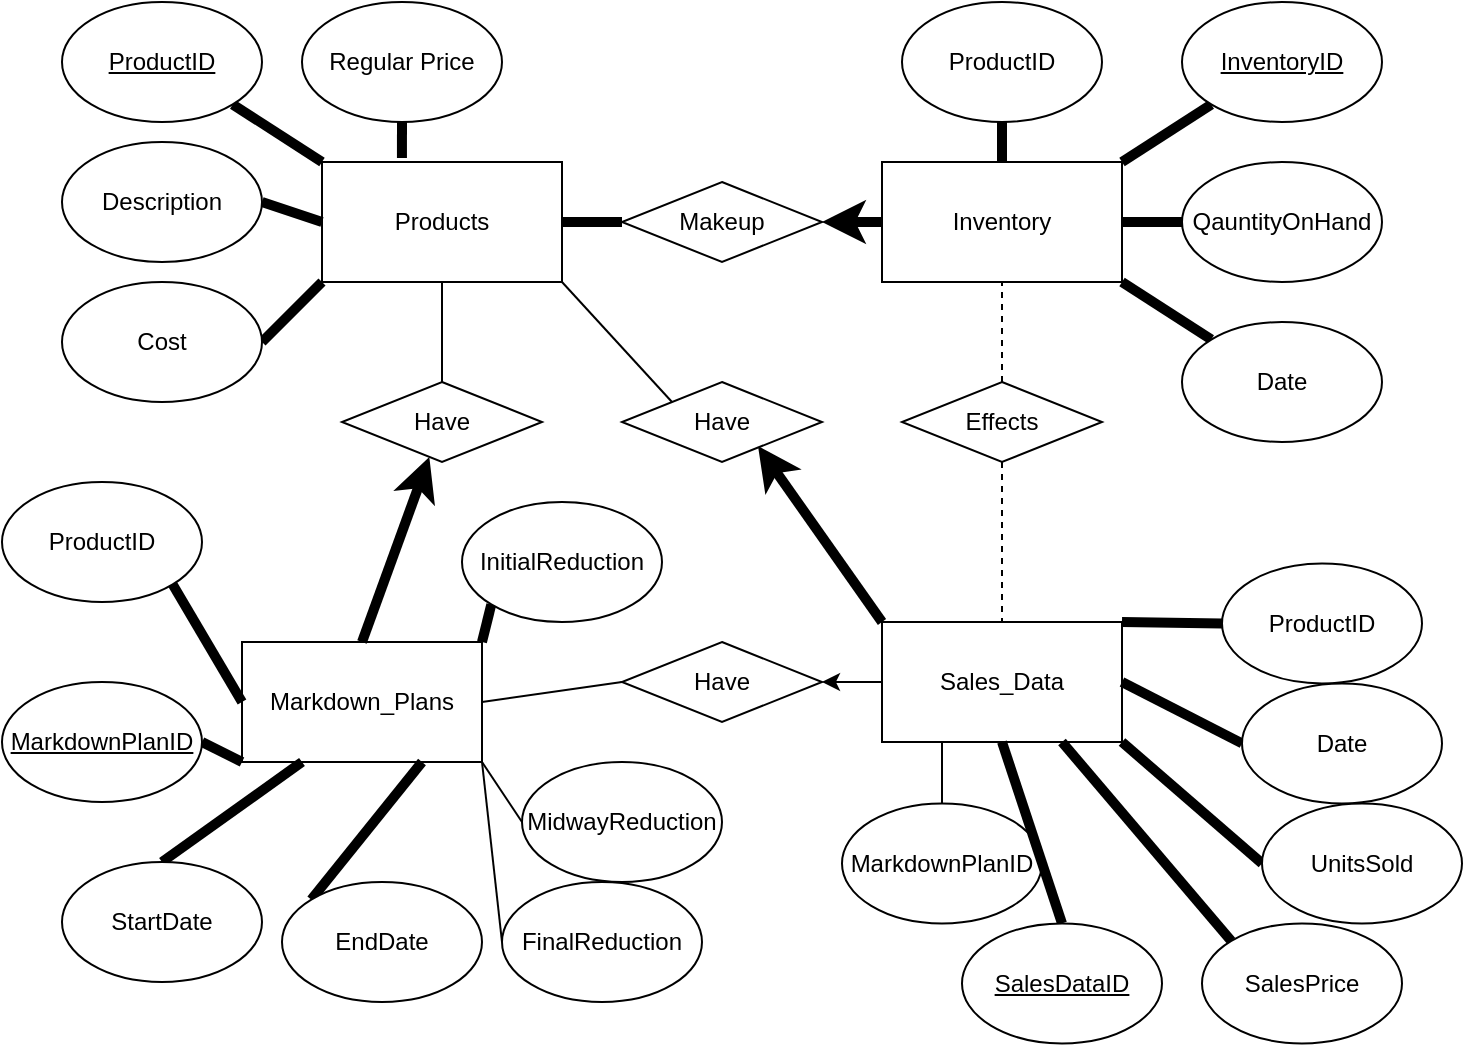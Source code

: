<mxfile>
    <diagram id="UTuHpoQ8UQxu8ihnKmmF" name="Page-1">
        <mxGraphModel dx="1461" dy="330" grid="1" gridSize="10" guides="1" tooltips="1" connect="1" arrows="1" fold="1" page="1" pageScale="1" pageWidth="850" pageHeight="1100" math="0" shadow="0">
            <root>
                <mxCell id="0"/>
                <mxCell id="1" parent="0"/>
                <mxCell id="2" value="Products" style="rounded=0;whiteSpace=wrap;html=1;" vertex="1" parent="1">
                    <mxGeometry x="40" y="80" width="120" height="60" as="geometry"/>
                </mxCell>
                <mxCell id="3" value="Inventory" style="rounded=0;whiteSpace=wrap;html=1;" vertex="1" parent="1">
                    <mxGeometry x="320" y="80" width="120" height="60" as="geometry"/>
                </mxCell>
                <mxCell id="4" value="Markdown_Plans" style="rounded=0;whiteSpace=wrap;html=1;" vertex="1" parent="1">
                    <mxGeometry y="320" width="120" height="60" as="geometry"/>
                </mxCell>
                <mxCell id="65" style="edgeStyle=none;html=1;exitX=0;exitY=0;exitDx=0;exitDy=0;entryX=0.68;entryY=0.8;entryDx=0;entryDy=0;entryPerimeter=0;strokeWidth=5;endArrow=classic;endFill=1;startArrow=none;startFill=0;" edge="1" parent="1" source="5" target="64">
                    <mxGeometry relative="1" as="geometry"/>
                </mxCell>
                <mxCell id="74" style="edgeStyle=none;html=1;exitX=0;exitY=0.5;exitDx=0;exitDy=0;entryX=1;entryY=0.5;entryDx=0;entryDy=0;strokeWidth=1;startArrow=none;startFill=0;endArrow=classic;endFill=1;" edge="1" parent="1" source="5" target="73">
                    <mxGeometry relative="1" as="geometry">
                        <mxPoint x="280" y="380.7" as="targetPoint"/>
                    </mxGeometry>
                </mxCell>
                <mxCell id="5" value="Sales_Data" style="rounded=0;whiteSpace=wrap;html=1;strokeWidth=1;" vertex="1" parent="1">
                    <mxGeometry x="320" y="310" width="120" height="60" as="geometry"/>
                </mxCell>
                <mxCell id="18" style="edgeStyle=none;html=1;exitX=1;exitY=1;exitDx=0;exitDy=0;entryX=0;entryY=0;entryDx=0;entryDy=0;endArrow=none;endFill=0;strokeWidth=5;" edge="1" parent="1" source="6" target="2">
                    <mxGeometry relative="1" as="geometry"/>
                </mxCell>
                <mxCell id="6" value="&lt;u&gt;ProductID&lt;/u&gt;" style="ellipse;whiteSpace=wrap;html=1;" vertex="1" parent="1">
                    <mxGeometry x="-90" width="100" height="60" as="geometry"/>
                </mxCell>
                <mxCell id="17" style="edgeStyle=none;html=1;exitX=1;exitY=0.5;exitDx=0;exitDy=0;entryX=0;entryY=0.5;entryDx=0;entryDy=0;endArrow=none;endFill=0;strokeWidth=5;" edge="1" parent="1" source="7" target="2">
                    <mxGeometry relative="1" as="geometry"/>
                </mxCell>
                <mxCell id="7" value="Description" style="ellipse;whiteSpace=wrap;html=1;" vertex="1" parent="1">
                    <mxGeometry x="-90" y="70" width="100" height="60" as="geometry"/>
                </mxCell>
                <mxCell id="16" style="edgeStyle=none;html=1;exitX=1;exitY=0.5;exitDx=0;exitDy=0;entryX=0;entryY=1;entryDx=0;entryDy=0;endArrow=none;endFill=0;strokeWidth=5;" edge="1" parent="1" source="8" target="2">
                    <mxGeometry relative="1" as="geometry"/>
                </mxCell>
                <mxCell id="8" value="Cost" style="ellipse;whiteSpace=wrap;html=1;" vertex="1" parent="1">
                    <mxGeometry x="-90" y="140" width="100" height="60" as="geometry"/>
                </mxCell>
                <mxCell id="19" style="edgeStyle=none;html=1;exitX=0.5;exitY=1;exitDx=0;exitDy=0;entryX=0.333;entryY=-0.033;entryDx=0;entryDy=0;entryPerimeter=0;endArrow=none;endFill=0;strokeWidth=5;" edge="1" parent="1" source="9" target="2">
                    <mxGeometry relative="1" as="geometry"/>
                </mxCell>
                <mxCell id="9" value="Regular Price" style="ellipse;whiteSpace=wrap;html=1;" vertex="1" parent="1">
                    <mxGeometry x="30" width="100" height="60" as="geometry"/>
                </mxCell>
                <mxCell id="38" style="edgeStyle=none;html=1;exitX=1;exitY=1;exitDx=0;exitDy=0;entryX=0;entryY=0.5;entryDx=0;entryDy=0;endArrow=none;endFill=0;strokeWidth=5;" edge="1" parent="1" source="20" target="4">
                    <mxGeometry relative="1" as="geometry">
                        <mxPoint x="-20" y="300" as="sourcePoint"/>
                    </mxGeometry>
                </mxCell>
                <mxCell id="20" value="ProductID" style="ellipse;whiteSpace=wrap;html=1;" vertex="1" parent="1">
                    <mxGeometry x="-120" y="240" width="100" height="60" as="geometry"/>
                </mxCell>
                <mxCell id="39" style="edgeStyle=none;html=1;exitX=1;exitY=0.5;exitDx=0;exitDy=0;entryX=0;entryY=1;entryDx=0;entryDy=0;endArrow=none;endFill=0;strokeWidth=5;" edge="1" parent="1" source="21" target="4">
                    <mxGeometry relative="1" as="geometry"/>
                </mxCell>
                <mxCell id="21" value="&lt;u&gt;MarkdownPlanID&lt;/u&gt;" style="ellipse;whiteSpace=wrap;html=1;" vertex="1" parent="1">
                    <mxGeometry x="-120" y="340" width="100" height="60" as="geometry"/>
                </mxCell>
                <mxCell id="40" style="edgeStyle=none;html=1;exitX=0.5;exitY=0;exitDx=0;exitDy=0;entryX=0.25;entryY=1;entryDx=0;entryDy=0;endArrow=none;endFill=0;strokeWidth=5;" edge="1" parent="1" source="22" target="4">
                    <mxGeometry relative="1" as="geometry"/>
                </mxCell>
                <mxCell id="22" value="StartDate" style="ellipse;whiteSpace=wrap;html=1;" vertex="1" parent="1">
                    <mxGeometry x="-90" y="430" width="100" height="60" as="geometry"/>
                </mxCell>
                <mxCell id="30" style="edgeStyle=none;html=1;exitX=0.5;exitY=1;exitDx=0;exitDy=0;entryX=0.5;entryY=0;entryDx=0;entryDy=0;endArrow=none;endFill=0;strokeWidth=5;" edge="1" parent="1" source="23" target="3">
                    <mxGeometry relative="1" as="geometry"/>
                </mxCell>
                <mxCell id="23" value="ProductID" style="ellipse;whiteSpace=wrap;html=1;" vertex="1" parent="1">
                    <mxGeometry x="330" width="100" height="60" as="geometry"/>
                </mxCell>
                <mxCell id="31" style="edgeStyle=none;html=1;exitX=0;exitY=1;exitDx=0;exitDy=0;entryX=1;entryY=0;entryDx=0;entryDy=0;endArrow=none;endFill=0;strokeWidth=5;" edge="1" parent="1" source="24" target="3">
                    <mxGeometry relative="1" as="geometry"/>
                </mxCell>
                <mxCell id="24" value="&lt;u&gt;InventoryID&lt;/u&gt;" style="ellipse;whiteSpace=wrap;html=1;" vertex="1" parent="1">
                    <mxGeometry x="470" width="100" height="60" as="geometry"/>
                </mxCell>
                <mxCell id="32" style="edgeStyle=none;html=1;exitX=0;exitY=0.5;exitDx=0;exitDy=0;entryX=1;entryY=0.5;entryDx=0;entryDy=0;endArrow=none;endFill=0;strokeWidth=5;" edge="1" parent="1" source="25" target="3">
                    <mxGeometry relative="1" as="geometry"/>
                </mxCell>
                <mxCell id="25" value="QauntityOnHand" style="ellipse;whiteSpace=wrap;html=1;" vertex="1" parent="1">
                    <mxGeometry x="470" y="80" width="100" height="60" as="geometry"/>
                </mxCell>
                <mxCell id="33" style="edgeStyle=none;html=1;exitX=0;exitY=0;exitDx=0;exitDy=0;entryX=1;entryY=1;entryDx=0;entryDy=0;endArrow=none;endFill=0;strokeWidth=5;" edge="1" parent="1" source="26" target="3">
                    <mxGeometry relative="1" as="geometry"/>
                </mxCell>
                <mxCell id="26" value="Date" style="ellipse;whiteSpace=wrap;html=1;" vertex="1" parent="1">
                    <mxGeometry x="470" y="160" width="100" height="60" as="geometry"/>
                </mxCell>
                <mxCell id="45" style="edgeStyle=none;html=1;exitX=0.5;exitY=0;exitDx=0;exitDy=0;entryX=0.25;entryY=1;entryDx=0;entryDy=0;endArrow=none;endFill=0;" edge="1" parent="1" source="27" target="5">
                    <mxGeometry relative="1" as="geometry"/>
                </mxCell>
                <mxCell id="27" value="MarkdownPlanID" style="ellipse;whiteSpace=wrap;html=1;" vertex="1" parent="1">
                    <mxGeometry x="300" y="400.7" width="100" height="60" as="geometry"/>
                </mxCell>
                <mxCell id="46" style="edgeStyle=none;html=1;exitX=0.5;exitY=0;exitDx=0;exitDy=0;entryX=0.5;entryY=1;entryDx=0;entryDy=0;endArrow=none;endFill=0;strokeWidth=5;" edge="1" parent="1" source="28" target="5">
                    <mxGeometry relative="1" as="geometry"/>
                </mxCell>
                <mxCell id="28" value="&lt;u&gt;SalesDataID&lt;/u&gt;" style="ellipse;whiteSpace=wrap;html=1;" vertex="1" parent="1">
                    <mxGeometry x="360" y="460.7" width="100" height="60" as="geometry"/>
                </mxCell>
                <mxCell id="53" style="edgeStyle=none;html=1;exitX=0;exitY=0.5;exitDx=0;exitDy=0;entryX=1;entryY=0;entryDx=0;entryDy=0;endArrow=none;endFill=0;strokeWidth=5;" edge="1" parent="1" source="29" target="5">
                    <mxGeometry relative="1" as="geometry"/>
                </mxCell>
                <mxCell id="29" value="ProductID" style="ellipse;whiteSpace=wrap;html=1;" vertex="1" parent="1">
                    <mxGeometry x="490" y="280.7" width="100" height="60" as="geometry"/>
                </mxCell>
                <mxCell id="41" style="edgeStyle=none;html=1;exitX=0;exitY=0;exitDx=0;exitDy=0;entryX=0.75;entryY=1;entryDx=0;entryDy=0;endArrow=none;endFill=0;strokeWidth=5;" edge="1" parent="1" source="34" target="4">
                    <mxGeometry relative="1" as="geometry"/>
                </mxCell>
                <mxCell id="34" value="EndDate" style="ellipse;whiteSpace=wrap;html=1;" vertex="1" parent="1">
                    <mxGeometry x="20" y="440" width="100" height="60" as="geometry"/>
                </mxCell>
                <mxCell id="44" style="edgeStyle=none;html=1;exitX=0;exitY=1;exitDx=0;exitDy=0;entryX=1;entryY=0;entryDx=0;entryDy=0;endArrow=none;endFill=0;strokeWidth=5;" edge="1" parent="1" source="35" target="4">
                    <mxGeometry relative="1" as="geometry">
                        <mxPoint x="130" y="310" as="sourcePoint"/>
                    </mxGeometry>
                </mxCell>
                <mxCell id="35" value="InitialReduction" style="ellipse;whiteSpace=wrap;html=1;" vertex="1" parent="1">
                    <mxGeometry x="110" y="250" width="100" height="60" as="geometry"/>
                </mxCell>
                <mxCell id="43" style="edgeStyle=none;html=1;exitX=0;exitY=0.5;exitDx=0;exitDy=0;entryX=1;entryY=1;entryDx=0;entryDy=0;endArrow=none;endFill=0;" edge="1" parent="1" source="36" target="4">
                    <mxGeometry relative="1" as="geometry"/>
                </mxCell>
                <mxCell id="36" value="MidwayReduction" style="ellipse;whiteSpace=wrap;html=1;" vertex="1" parent="1">
                    <mxGeometry x="140" y="380" width="100" height="60" as="geometry"/>
                </mxCell>
                <mxCell id="42" style="edgeStyle=none;html=1;exitX=0;exitY=0.5;exitDx=0;exitDy=0;entryX=1;entryY=1;entryDx=0;entryDy=0;endArrow=none;endFill=0;" edge="1" parent="1" source="37" target="4">
                    <mxGeometry relative="1" as="geometry"/>
                </mxCell>
                <mxCell id="37" value="FinalReduction" style="ellipse;whiteSpace=wrap;html=1;" vertex="1" parent="1">
                    <mxGeometry x="130" y="440" width="100" height="60" as="geometry"/>
                </mxCell>
                <mxCell id="52" style="edgeStyle=none;html=1;exitX=0;exitY=0.5;exitDx=0;exitDy=0;entryX=1;entryY=0.5;entryDx=0;entryDy=0;endArrow=none;endFill=0;strokeWidth=5;" edge="1" parent="1" source="47" target="5">
                    <mxGeometry relative="1" as="geometry"/>
                </mxCell>
                <mxCell id="47" value="Date" style="ellipse;whiteSpace=wrap;html=1;" vertex="1" parent="1">
                    <mxGeometry x="500" y="340.7" width="100" height="60" as="geometry"/>
                </mxCell>
                <mxCell id="51" style="edgeStyle=none;html=1;exitX=0;exitY=0.5;exitDx=0;exitDy=0;entryX=1;entryY=1;entryDx=0;entryDy=0;endArrow=none;endFill=0;strokeWidth=5;" edge="1" parent="1" source="48" target="5">
                    <mxGeometry relative="1" as="geometry"/>
                </mxCell>
                <mxCell id="48" value="UnitsSold" style="ellipse;whiteSpace=wrap;html=1;" vertex="1" parent="1">
                    <mxGeometry x="510" y="400.7" width="100" height="60" as="geometry"/>
                </mxCell>
                <mxCell id="50" style="edgeStyle=none;html=1;exitX=0;exitY=0;exitDx=0;exitDy=0;entryX=0.75;entryY=1;entryDx=0;entryDy=0;endArrow=none;endFill=0;strokeWidth=5;" edge="1" parent="1" source="49" target="5">
                    <mxGeometry relative="1" as="geometry"/>
                </mxCell>
                <mxCell id="49" value="SalesPrice" style="ellipse;whiteSpace=wrap;html=1;" vertex="1" parent="1">
                    <mxGeometry x="480" y="460.7" width="100" height="60" as="geometry"/>
                </mxCell>
                <mxCell id="56" value="" style="edgeStyle=none;html=1;strokeWidth=5;endArrow=none;endFill=0;startArrow=classic;startFill=1;" edge="1" parent="1" source="55" target="3">
                    <mxGeometry relative="1" as="geometry"/>
                </mxCell>
                <mxCell id="57" value="" style="edgeStyle=none;html=1;strokeWidth=5;endArrow=none;endFill=0;" edge="1" parent="1" source="55" target="2">
                    <mxGeometry relative="1" as="geometry"/>
                </mxCell>
                <mxCell id="55" value="Makeup" style="rhombus;whiteSpace=wrap;html=1;" vertex="1" parent="1">
                    <mxGeometry x="190" y="90" width="100" height="40" as="geometry"/>
                </mxCell>
                <mxCell id="61" value="" style="edgeStyle=none;html=1;strokeWidth=5;endArrow=none;endFill=0;startArrow=classic;startFill=1;entryX=0.5;entryY=0;entryDx=0;entryDy=0;" edge="1" parent="1" source="60" target="4">
                    <mxGeometry relative="1" as="geometry">
                        <mxPoint x="100" y="280" as="targetPoint"/>
                    </mxGeometry>
                </mxCell>
                <mxCell id="63" style="edgeStyle=none;html=1;exitX=0.5;exitY=0;exitDx=0;exitDy=0;entryX=0.5;entryY=1;entryDx=0;entryDy=0;strokeWidth=1;endArrow=none;endFill=0;" edge="1" parent="1" source="60" target="2">
                    <mxGeometry relative="1" as="geometry"/>
                </mxCell>
                <mxCell id="60" value="Have" style="rhombus;whiteSpace=wrap;html=1;" vertex="1" parent="1">
                    <mxGeometry x="50" y="190" width="100" height="40" as="geometry"/>
                </mxCell>
                <mxCell id="66" style="edgeStyle=none;html=1;exitX=0;exitY=0;exitDx=0;exitDy=0;entryX=1;entryY=1;entryDx=0;entryDy=0;strokeWidth=1;endArrow=none;endFill=0;" edge="1" parent="1" source="64" target="2">
                    <mxGeometry relative="1" as="geometry"/>
                </mxCell>
                <mxCell id="64" value="Have" style="rhombus;whiteSpace=wrap;html=1;" vertex="1" parent="1">
                    <mxGeometry x="190" y="190" width="100" height="40" as="geometry"/>
                </mxCell>
                <mxCell id="68" value="" style="edgeStyle=none;html=1;strokeWidth=1;endArrow=none;endFill=0;dashed=1;" edge="1" parent="1" source="67" target="3">
                    <mxGeometry relative="1" as="geometry"/>
                </mxCell>
                <mxCell id="69" value="" style="edgeStyle=none;html=1;strokeWidth=1;endArrow=none;endFill=0;dashed=1;exitX=0.5;exitY=1;exitDx=0;exitDy=0;" edge="1" parent="1" source="67" target="5">
                    <mxGeometry relative="1" as="geometry">
                        <mxPoint x="401.754" y="269.998" as="sourcePoint"/>
                    </mxGeometry>
                </mxCell>
                <mxCell id="67" value="Effects" style="rhombus;whiteSpace=wrap;html=1;" vertex="1" parent="1">
                    <mxGeometry x="330" y="190" width="100" height="40" as="geometry"/>
                </mxCell>
                <mxCell id="75" style="edgeStyle=none;html=1;exitX=0;exitY=0.5;exitDx=0;exitDy=0;entryX=1;entryY=0.5;entryDx=0;entryDy=0;strokeWidth=1;startArrow=none;startFill=0;endArrow=none;endFill=0;" edge="1" parent="1" source="73" target="4">
                    <mxGeometry relative="1" as="geometry"/>
                </mxCell>
                <mxCell id="73" value="Have" style="rhombus;whiteSpace=wrap;html=1;" vertex="1" parent="1">
                    <mxGeometry x="190" y="320" width="100" height="40" as="geometry"/>
                </mxCell>
            </root>
        </mxGraphModel>
    </diagram>
</mxfile>